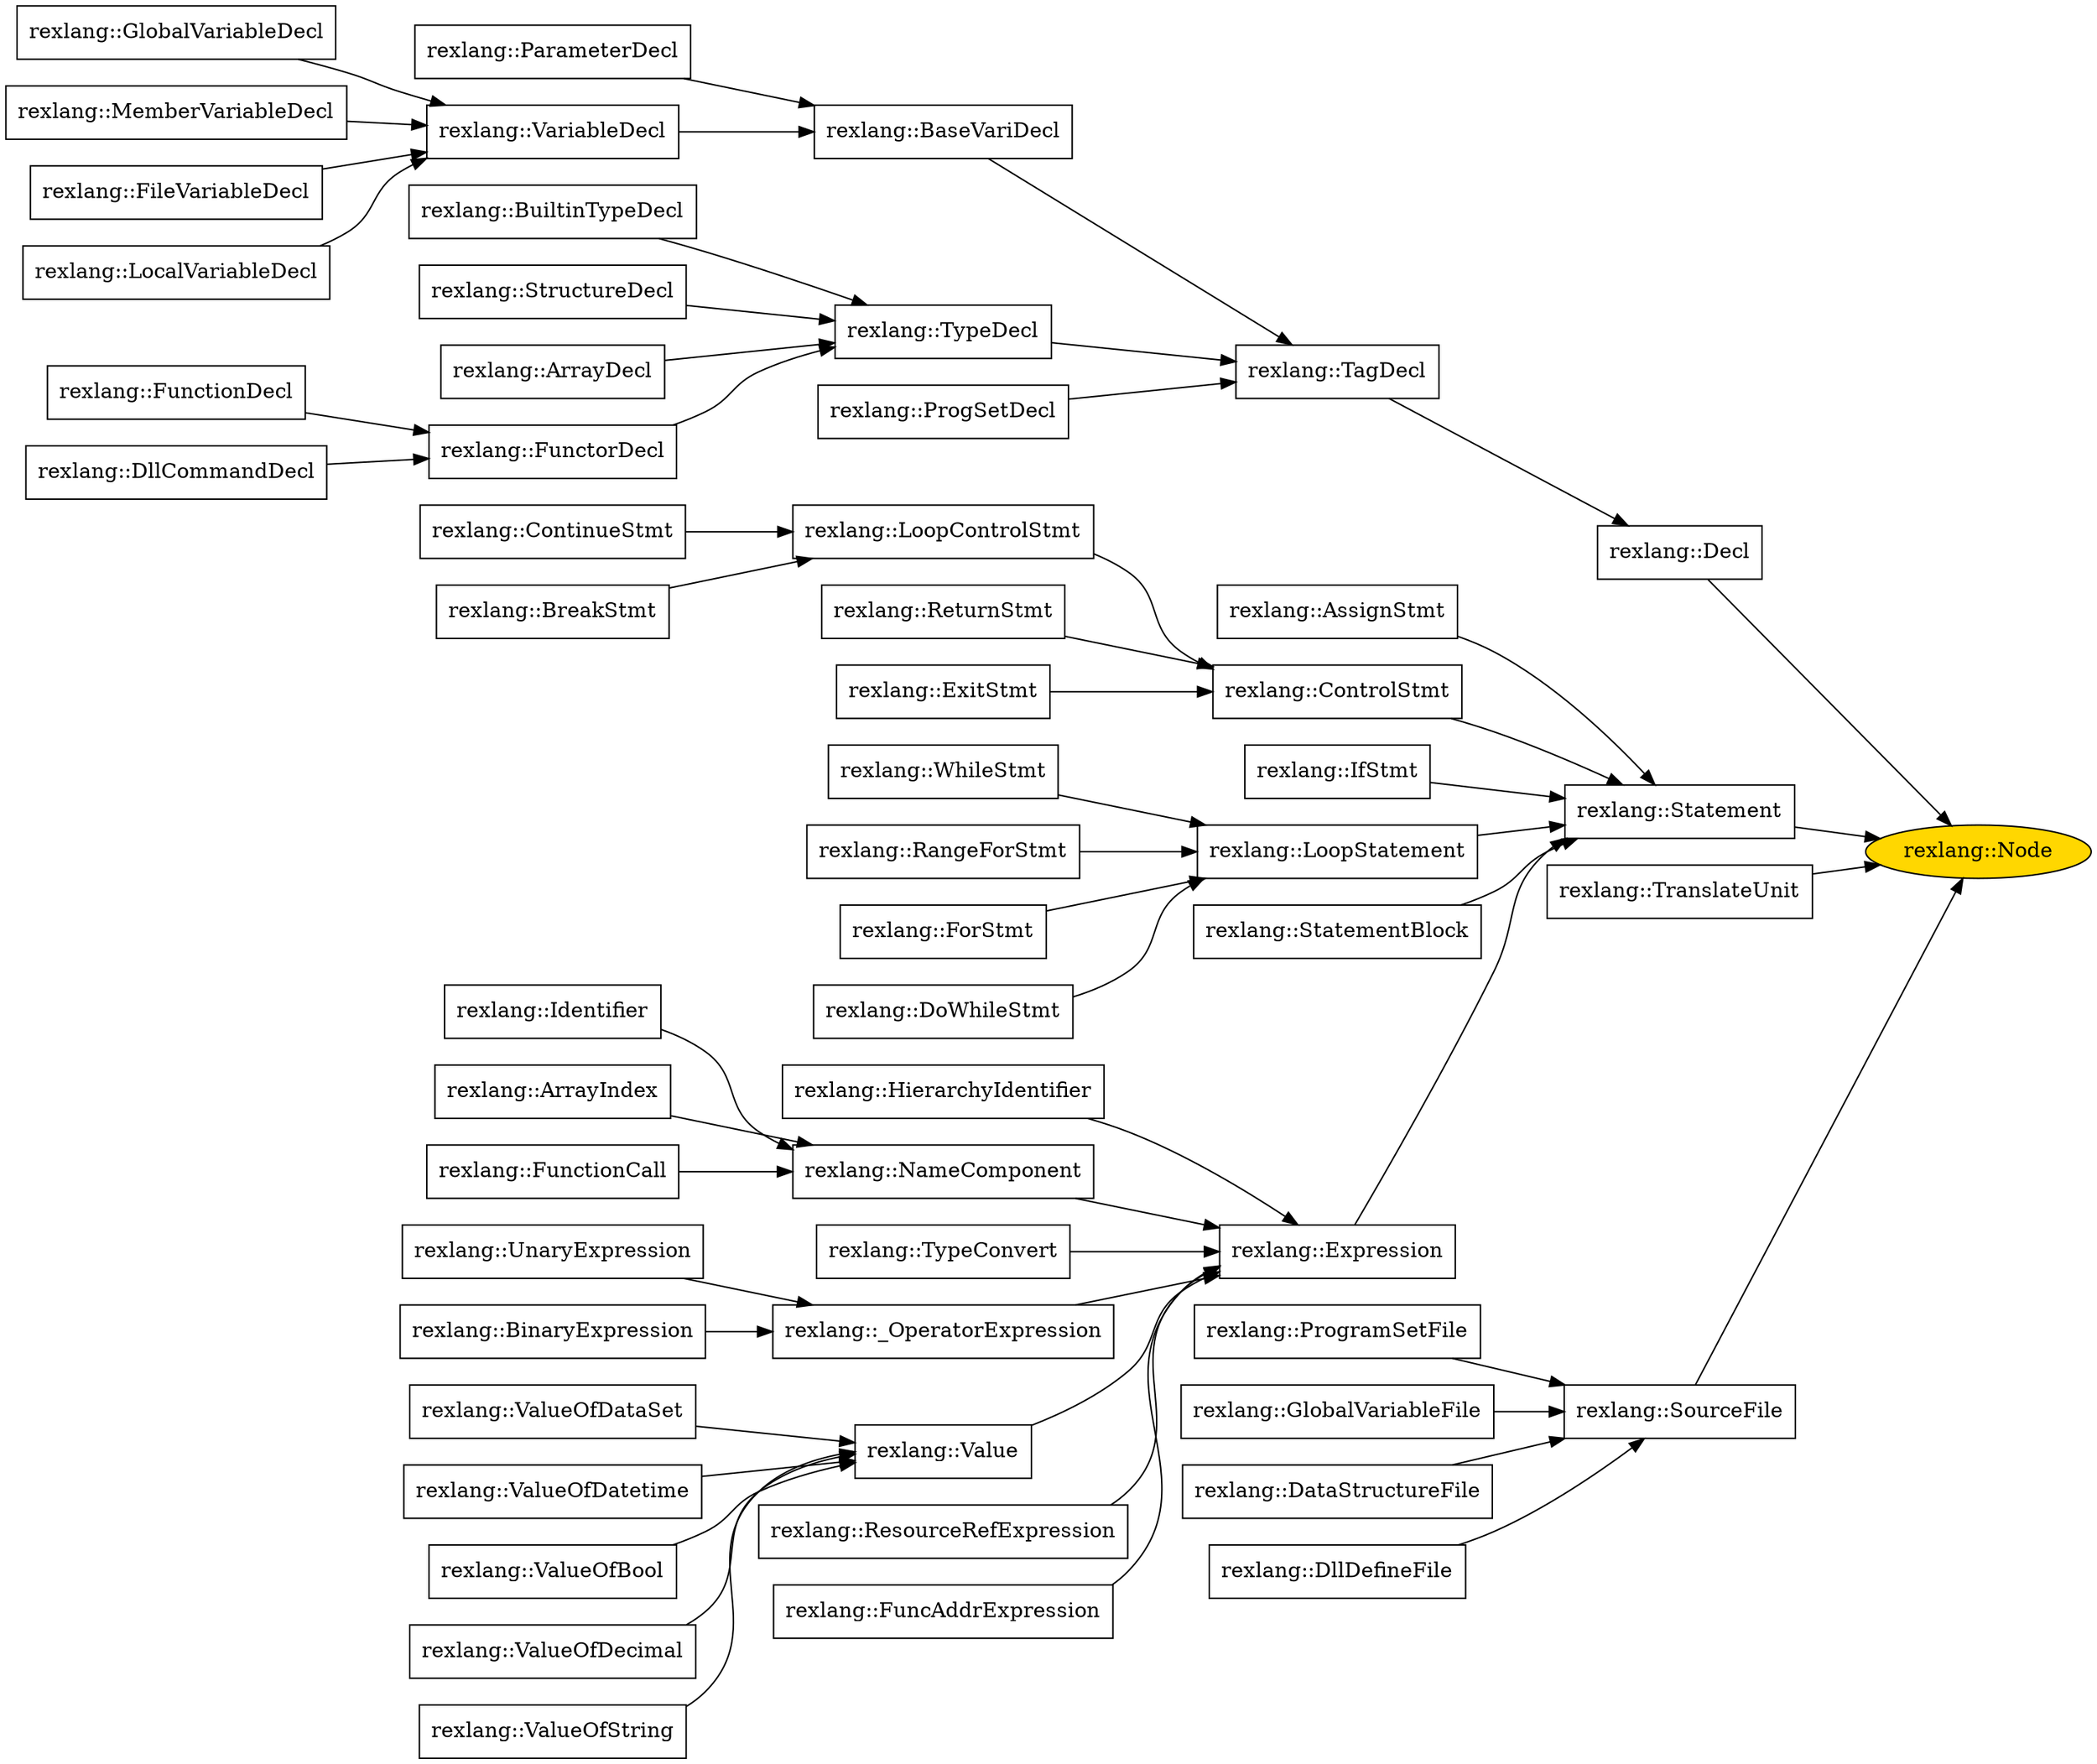 digraph G {
	rankdir=LR;
	node[shape=box];

	# Class inheritance link.
	"rexlang::SourceFile" -> "rexlang::Node"
	"rexlang::ProgramSetFile" -> "rexlang::SourceFile"
	"rexlang::GlobalVariableFile" -> "rexlang::SourceFile"
	"rexlang::DataStructureFile" -> "rexlang::SourceFile"
	"rexlang::DllDefineFile" -> "rexlang::SourceFile"
	"rexlang::Decl" -> "rexlang::Node"
	"rexlang::TagDecl" -> "rexlang::Decl"
	"rexlang::BaseVariDecl" -> "rexlang::TagDecl"
	"rexlang::ParameterDecl" -> "rexlang::BaseVariDecl"
	"rexlang::VariableDecl" -> "rexlang::BaseVariDecl"
	"rexlang::GlobalVariableDecl" -> "rexlang::VariableDecl"
	"rexlang::MemberVariableDecl" -> "rexlang::VariableDecl"
	"rexlang::FileVariableDecl" -> "rexlang::VariableDecl"
	"rexlang::LocalVariableDecl" -> "rexlang::VariableDecl"
	"rexlang::TypeDecl" -> "rexlang::TagDecl"
	"rexlang::BuiltinTypeDecl" -> "rexlang::TypeDecl"
	"rexlang::StructureDecl" -> "rexlang::TypeDecl"
	"rexlang::ArrayDecl" -> "rexlang::TypeDecl"
	"rexlang::FunctorDecl" -> "rexlang::TypeDecl"
	"rexlang::FunctionDecl" -> "rexlang::FunctorDecl"
	"rexlang::DllCommandDecl" -> "rexlang::FunctorDecl"
	"rexlang::ProgSetDecl" -> "rexlang::TagDecl"
	"rexlang::Statement" -> "rexlang::Node"
	"rexlang::AssignStmt" -> "rexlang::Statement"
	"rexlang::ControlStmt" -> "rexlang::Statement"
	"rexlang::LoopControlStmt" -> "rexlang::ControlStmt"
	"rexlang::ContinueStmt" -> "rexlang::LoopControlStmt"
	"rexlang::BreakStmt" -> "rexlang::LoopControlStmt"
	"rexlang::ReturnStmt" -> "rexlang::ControlStmt"
	"rexlang::ExitStmt" -> "rexlang::ControlStmt"
	"rexlang::IfStmt" -> "rexlang::Statement"
	"rexlang::LoopStatement" -> "rexlang::Statement"
	"rexlang::WhileStmt" -> "rexlang::LoopStatement"
	"rexlang::RangeForStmt" -> "rexlang::LoopStatement"
	"rexlang::ForStmt" -> "rexlang::LoopStatement"
	"rexlang::DoWhileStmt" -> "rexlang::LoopStatement"
	"rexlang::StatementBlock" -> "rexlang::Statement"
	"rexlang::Expression" -> "rexlang::Statement"
	"rexlang::HierarchyIdentifier" -> "rexlang::Expression"
	"rexlang::NameComponent" -> "rexlang::Expression"
	"rexlang::Identifier" -> "rexlang::NameComponent"
	"rexlang::ArrayIndex" -> "rexlang::NameComponent"
	"rexlang::FunctionCall" -> "rexlang::NameComponent"
	"rexlang::TypeConvert" -> "rexlang::Expression"
	"rexlang::_OperatorExpression" -> "rexlang::Expression"
	"rexlang::UnaryExpression" -> "rexlang::_OperatorExpression"
	"rexlang::BinaryExpression" -> "rexlang::_OperatorExpression"
	"rexlang::Value" -> "rexlang::Expression"
	"rexlang::ValueOfDataSet" -> "rexlang::Value"
	"rexlang::ValueOfDatetime" -> "rexlang::Value"
	"rexlang::ResourceRefExpression" -> "rexlang::Expression"
	"rexlang::FuncAddrExpression" -> "rexlang::Expression"
	"rexlang::ValueOfBool" -> "rexlang::Value"
	"rexlang::ValueOfDecimal" -> "rexlang::Value"
	"rexlang::ValueOfString" -> "rexlang::Value"
	"rexlang::TranslateUnit" -> "rexlang::Node"
	"rexlang::Node"[shape=ellipse fillcolor=gold style=filled];
}
